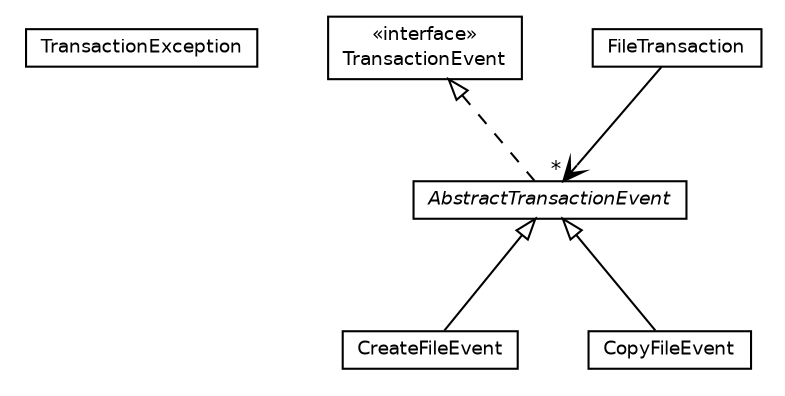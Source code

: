 #!/usr/local/bin/dot
#
# Class diagram 
# Generated by UmlGraph version 4.6 (http://www.spinellis.gr/sw/umlgraph)
#

digraph G {
	edge [fontname="Helvetica",fontsize=10,labelfontname="Helvetica",labelfontsize=10];
	node [fontname="Helvetica",fontsize=10,shape=plaintext];
	// org.apache.maven.archiva.transaction.TransactionException
	c19872 [label=<<table border="0" cellborder="1" cellspacing="0" cellpadding="2" port="p" href="./TransactionException.html">
		<tr><td><table border="0" cellspacing="0" cellpadding="1">
			<tr><td> TransactionException </td></tr>
		</table></td></tr>
		</table>>, fontname="Helvetica", fontcolor="black", fontsize=9.0];
	// org.apache.maven.archiva.transaction.TransactionEvent
	c19873 [label=<<table border="0" cellborder="1" cellspacing="0" cellpadding="2" port="p" href="./TransactionEvent.html">
		<tr><td><table border="0" cellspacing="0" cellpadding="1">
			<tr><td> &laquo;interface&raquo; </td></tr>
			<tr><td> TransactionEvent </td></tr>
		</table></td></tr>
		</table>>, fontname="Helvetica", fontcolor="black", fontsize=9.0];
	// org.apache.maven.archiva.transaction.FileTransaction
	c19874 [label=<<table border="0" cellborder="1" cellspacing="0" cellpadding="2" port="p" href="./FileTransaction.html">
		<tr><td><table border="0" cellspacing="0" cellpadding="1">
			<tr><td> FileTransaction </td></tr>
		</table></td></tr>
		</table>>, fontname="Helvetica", fontcolor="black", fontsize=9.0];
	// org.apache.maven.archiva.transaction.CreateFileEvent
	c19875 [label=<<table border="0" cellborder="1" cellspacing="0" cellpadding="2" port="p" href="./CreateFileEvent.html">
		<tr><td><table border="0" cellspacing="0" cellpadding="1">
			<tr><td> CreateFileEvent </td></tr>
		</table></td></tr>
		</table>>, fontname="Helvetica", fontcolor="black", fontsize=9.0];
	// org.apache.maven.archiva.transaction.CopyFileEvent
	c19876 [label=<<table border="0" cellborder="1" cellspacing="0" cellpadding="2" port="p" href="./CopyFileEvent.html">
		<tr><td><table border="0" cellspacing="0" cellpadding="1">
			<tr><td> CopyFileEvent </td></tr>
		</table></td></tr>
		</table>>, fontname="Helvetica", fontcolor="black", fontsize=9.0];
	// org.apache.maven.archiva.transaction.AbstractTransactionEvent
	c19877 [label=<<table border="0" cellborder="1" cellspacing="0" cellpadding="2" port="p" href="./AbstractTransactionEvent.html">
		<tr><td><table border="0" cellspacing="0" cellpadding="1">
			<tr><td><font face="Helvetica-Oblique"> AbstractTransactionEvent </font></td></tr>
		</table></td></tr>
		</table>>, fontname="Helvetica", fontcolor="black", fontsize=9.0];
	//org.apache.maven.archiva.transaction.CreateFileEvent extends org.apache.maven.archiva.transaction.AbstractTransactionEvent
	c19877:p -> c19875:p [dir=back,arrowtail=empty];
	//org.apache.maven.archiva.transaction.CopyFileEvent extends org.apache.maven.archiva.transaction.AbstractTransactionEvent
	c19877:p -> c19876:p [dir=back,arrowtail=empty];
	//org.apache.maven.archiva.transaction.AbstractTransactionEvent implements org.apache.maven.archiva.transaction.TransactionEvent
	c19873:p -> c19877:p [dir=back,arrowtail=empty,style=dashed];
	// org.apache.maven.archiva.transaction.FileTransaction NAVASSOC org.apache.maven.archiva.transaction.AbstractTransactionEvent
	c19874:p -> c19877:p [taillabel="", label="", headlabel="*", fontname="Helvetica", fontcolor="black", fontsize=10.0, color="black", arrowhead=open];
}

